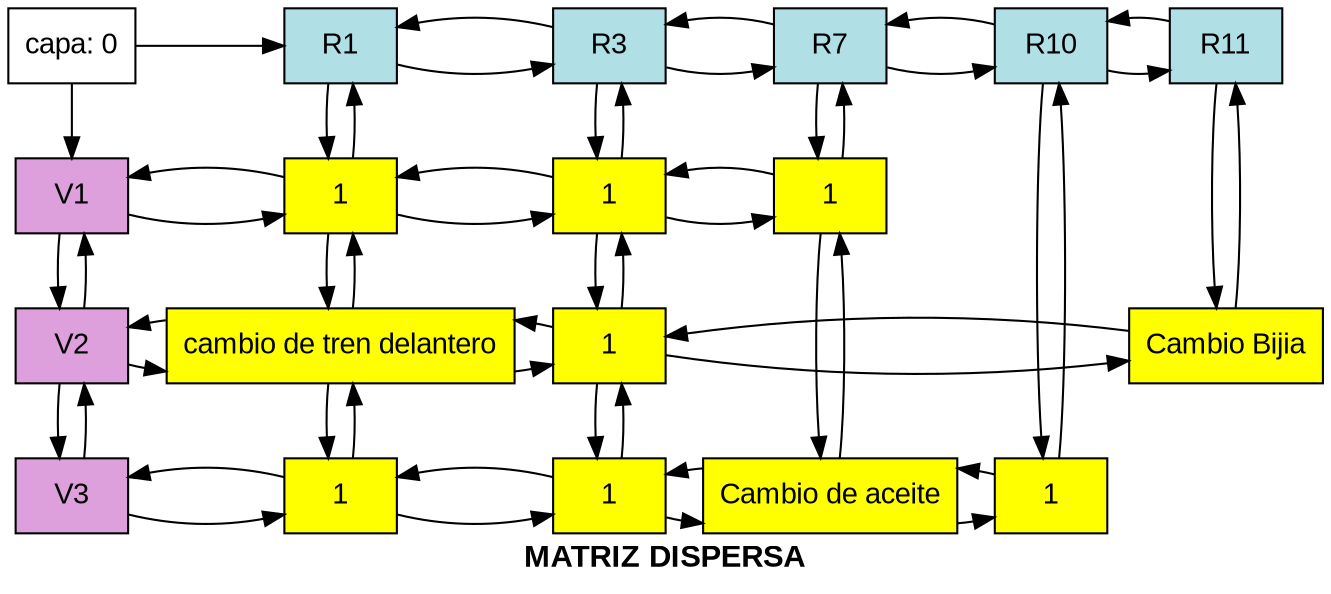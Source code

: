 digraph T{ 
node[shape=box fontname="Arial" fillcolor="white" style=filled ]
root[label = "capa: 0", group=1]
label = "MATRIZ DISPERSA" 
fontname="Arial Black" 
fontsize="15pt" 

V1[label="V1",fillcolor="plum",group=1];
V2[label="V2",fillcolor="plum",group=1];
V3[label="V3",fillcolor="plum",group=1];
V1->V2;
V2->V1;
V2->V3;
V3->V2;
R1[label="R1",fillcolor="powderblue",group=2];
R3[label="R3",fillcolor="powderblue",group=4];
R7[label="R7",fillcolor="powderblue",group=8];
R10[label="R10",fillcolor="powderblue",group=11];
R11[label="R11",fillcolor="powderblue",group=12];
R1->R3;
R3->R1;
R3->R7;
R7->R3;
R7->R10;
R10->R7;
R10->R11;
R11->R10;
root->V1;
 root->R1;
{rank=same;root;R1;R3;R7;R10;R11;}
N1_1[label="1",group="2", fillcolor="yellow"];
N1_3[label="1",group="4", fillcolor="yellow"];
N1_7[label="1",group="8", fillcolor="yellow"];
N2_1[label="cambio de tren delantero",group="2", fillcolor="yellow"];
N2_3[label="1",group="4", fillcolor="yellow"];
N2_11[label="Cambio Bijia",group="12", fillcolor="yellow"];
N3_1[label="1",group="2", fillcolor="yellow"];
N3_3[label="1",group="4", fillcolor="yellow"];
N3_7[label="Cambio de aceite",group="8", fillcolor="yellow"];
N3_10[label="1",group="11", fillcolor="yellow"];
V1->N1_1;
N1_1->V1;
N1_1->N1_3;
N1_3->N1_1;
N1_3->N1_7;
N1_7->N1_3;
{rank = same;V1;N1_1;N1_3;N1_7;}
V2->N2_1;
N2_1->V2;
N2_1->N2_3;
N2_3->N2_1;
N2_3->N2_11;
N2_11->N2_3;
{rank = same;V2;N2_1;N2_3;N2_11;}
V3->N3_1;
N3_1->V3;
N3_1->N3_3;
N3_3->N3_1;
N3_3->N3_7;
N3_7->N3_3;
N3_7->N3_10;
N3_10->N3_7;
{rank = same;V3;N3_1;N3_3;N3_7;N3_10;}
R1->N1_1;
N1_1->R1;
N1_1->N2_1;
N2_1->N1_1;
N2_1->N3_1;
N3_1->N2_1;
R3->N1_3;
N1_3->R3;
N1_3->N2_3;
N2_3->N1_3;
N2_3->N3_3;
N3_3->N2_3;
R7->N1_7;
N1_7->R7;
N1_7->N3_7;
N3_7->N1_7;
R10->N3_10;
N3_10->R10;
R11->N2_11;
N2_11->R11;
}